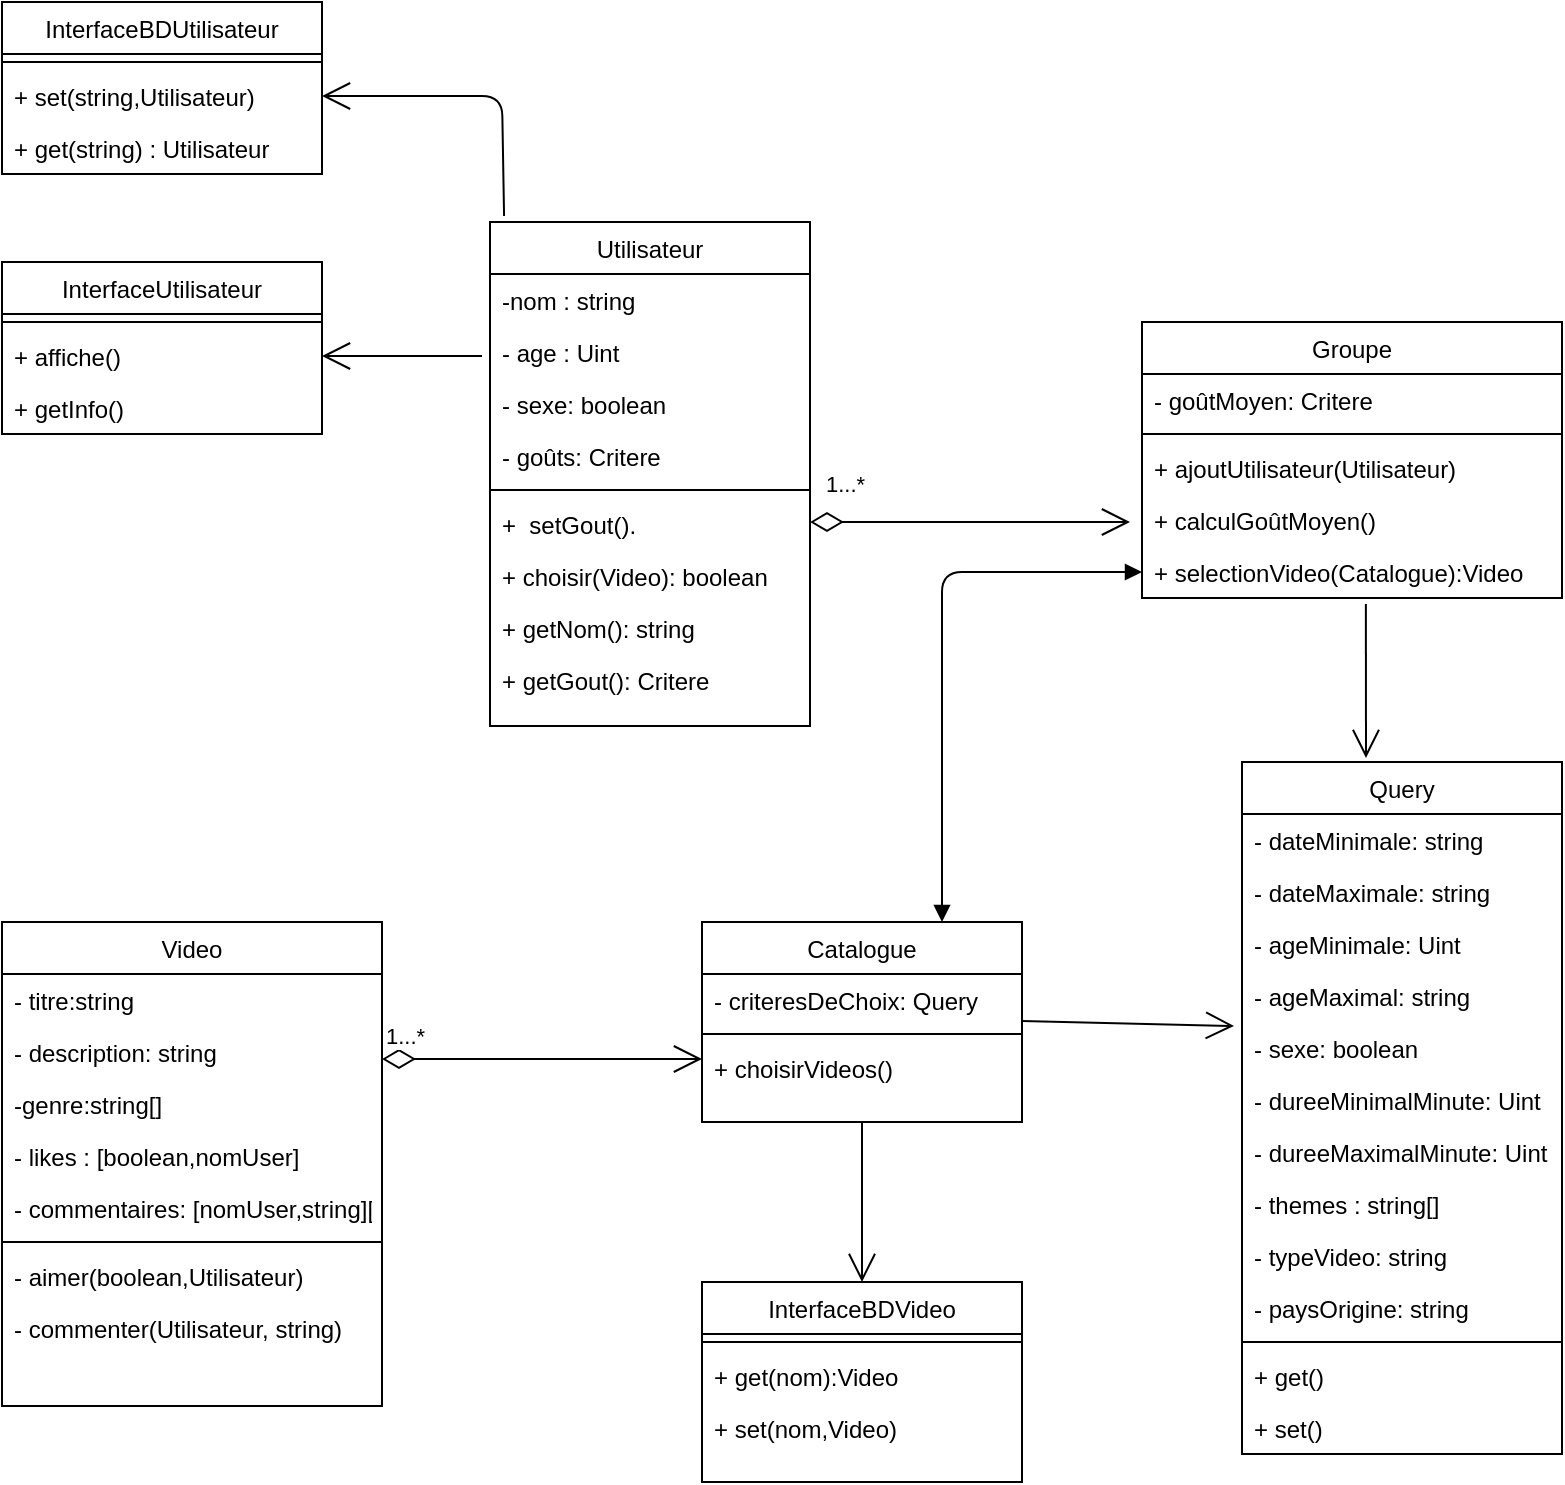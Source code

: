 <mxfile version="14.4.8" type="device"><diagram id="C5RBs43oDa-KdzZeNtuy" name="Page-1"><mxGraphModel dx="460" dy="762" grid="1" gridSize="10" guides="1" tooltips="1" connect="1" arrows="1" fold="1" page="1" pageScale="1" pageWidth="827" pageHeight="1169" math="0" shadow="0"><root><mxCell id="WIyWlLk6GJQsqaUBKTNV-0"/><mxCell id="WIyWlLk6GJQsqaUBKTNV-1" parent="WIyWlLk6GJQsqaUBKTNV-0"/><mxCell id="zkfFHV4jXpPFQw0GAbJ--0" value="Utilisateur" style="swimlane;fontStyle=0;align=center;verticalAlign=top;childLayout=stackLayout;horizontal=1;startSize=26;horizontalStack=0;resizeParent=1;resizeLast=0;collapsible=1;marginBottom=0;rounded=0;shadow=0;strokeWidth=1;" parent="WIyWlLk6GJQsqaUBKTNV-1" vertex="1"><mxGeometry x="254" y="170" width="160" height="252" as="geometry"><mxRectangle x="230" y="140" width="160" height="26" as="alternateBounds"/></mxGeometry></mxCell><mxCell id="zkfFHV4jXpPFQw0GAbJ--1" value="-nom : string" style="text;align=left;verticalAlign=top;spacingLeft=4;spacingRight=4;overflow=hidden;rotatable=0;points=[[0,0.5],[1,0.5]];portConstraint=eastwest;" parent="zkfFHV4jXpPFQw0GAbJ--0" vertex="1"><mxGeometry y="26" width="160" height="26" as="geometry"/></mxCell><mxCell id="zkfFHV4jXpPFQw0GAbJ--2" value="- age : Uint" style="text;align=left;verticalAlign=top;spacingLeft=4;spacingRight=4;overflow=hidden;rotatable=0;points=[[0,0.5],[1,0.5]];portConstraint=eastwest;rounded=0;shadow=0;html=0;" parent="zkfFHV4jXpPFQw0GAbJ--0" vertex="1"><mxGeometry y="52" width="160" height="26" as="geometry"/></mxCell><mxCell id="zkfFHV4jXpPFQw0GAbJ--3" value="- sexe: boolean" style="text;align=left;verticalAlign=top;spacingLeft=4;spacingRight=4;overflow=hidden;rotatable=0;points=[[0,0.5],[1,0.5]];portConstraint=eastwest;rounded=0;shadow=0;html=0;" parent="zkfFHV4jXpPFQw0GAbJ--0" vertex="1"><mxGeometry y="78" width="160" height="26" as="geometry"/></mxCell><mxCell id="zkfFHV4jXpPFQw0GAbJ--5" value="- goûts: Critere" style="text;align=left;verticalAlign=top;spacingLeft=4;spacingRight=4;overflow=hidden;rotatable=0;points=[[0,0.5],[1,0.5]];portConstraint=eastwest;" parent="zkfFHV4jXpPFQw0GAbJ--0" vertex="1"><mxGeometry y="104" width="160" height="26" as="geometry"/></mxCell><mxCell id="zkfFHV4jXpPFQw0GAbJ--4" value="" style="line;html=1;strokeWidth=1;align=left;verticalAlign=middle;spacingTop=-1;spacingLeft=3;spacingRight=3;rotatable=0;labelPosition=right;points=[];portConstraint=eastwest;" parent="zkfFHV4jXpPFQw0GAbJ--0" vertex="1"><mxGeometry y="130" width="160" height="8" as="geometry"/></mxCell><mxCell id="kzsYZzYg0mM8SWOb6CNm-0" value="+  setGout()." style="text;align=left;verticalAlign=top;spacingLeft=4;spacingRight=4;overflow=hidden;rotatable=0;points=[[0,0.5],[1,0.5]];portConstraint=eastwest;rounded=0;shadow=0;html=0;" parent="zkfFHV4jXpPFQw0GAbJ--0" vertex="1"><mxGeometry y="138" width="160" height="26" as="geometry"/></mxCell><mxCell id="kzsYZzYg0mM8SWOb6CNm-1" value="+ choisir(Video): boolean" style="text;align=left;verticalAlign=top;spacingLeft=4;spacingRight=4;overflow=hidden;rotatable=0;points=[[0,0.5],[1,0.5]];portConstraint=eastwest;rounded=0;shadow=0;html=0;" parent="zkfFHV4jXpPFQw0GAbJ--0" vertex="1"><mxGeometry y="164" width="160" height="26" as="geometry"/></mxCell><mxCell id="kzsYZzYg0mM8SWOb6CNm-2" value="+ getNom(): string" style="text;align=left;verticalAlign=top;spacingLeft=4;spacingRight=4;overflow=hidden;rotatable=0;points=[[0,0.5],[1,0.5]];portConstraint=eastwest;rounded=0;shadow=0;html=0;" parent="zkfFHV4jXpPFQw0GAbJ--0" vertex="1"><mxGeometry y="190" width="160" height="26" as="geometry"/></mxCell><mxCell id="kzsYZzYg0mM8SWOb6CNm-3" value="+ getGout(): Critere" style="text;align=left;verticalAlign=top;spacingLeft=4;spacingRight=4;overflow=hidden;rotatable=0;points=[[0,0.5],[1,0.5]];portConstraint=eastwest;rounded=0;shadow=0;html=0;" parent="zkfFHV4jXpPFQw0GAbJ--0" vertex="1"><mxGeometry y="216" width="160" height="26" as="geometry"/></mxCell><mxCell id="zkfFHV4jXpPFQw0GAbJ--6" value="Video" style="swimlane;fontStyle=0;align=center;verticalAlign=top;childLayout=stackLayout;horizontal=1;startSize=26;horizontalStack=0;resizeParent=1;resizeLast=0;collapsible=1;marginBottom=0;rounded=0;shadow=0;strokeWidth=1;" parent="WIyWlLk6GJQsqaUBKTNV-1" vertex="1"><mxGeometry x="10" y="520" width="190" height="242" as="geometry"><mxRectangle x="130" y="380" width="160" height="26" as="alternateBounds"/></mxGeometry></mxCell><mxCell id="zkfFHV4jXpPFQw0GAbJ--7" value="- titre:string" style="text;align=left;verticalAlign=top;spacingLeft=4;spacingRight=4;overflow=hidden;rotatable=0;points=[[0,0.5],[1,0.5]];portConstraint=eastwest;" parent="zkfFHV4jXpPFQw0GAbJ--6" vertex="1"><mxGeometry y="26" width="190" height="26" as="geometry"/></mxCell><mxCell id="zkfFHV4jXpPFQw0GAbJ--8" value="- description: string" style="text;align=left;verticalAlign=top;spacingLeft=4;spacingRight=4;overflow=hidden;rotatable=0;points=[[0,0.5],[1,0.5]];portConstraint=eastwest;rounded=0;shadow=0;html=0;" parent="zkfFHV4jXpPFQw0GAbJ--6" vertex="1"><mxGeometry y="52" width="190" height="26" as="geometry"/></mxCell><mxCell id="kzsYZzYg0mM8SWOb6CNm-44" value="-genre:string[]" style="text;align=left;verticalAlign=top;spacingLeft=4;spacingRight=4;overflow=hidden;rotatable=0;points=[[0,0.5],[1,0.5]];portConstraint=eastwest;rounded=0;shadow=0;html=0;" parent="zkfFHV4jXpPFQw0GAbJ--6" vertex="1"><mxGeometry y="78" width="190" height="26" as="geometry"/></mxCell><mxCell id="zkfFHV4jXpPFQw0GAbJ--10" value="- likes : [boolean,nomUser]" style="text;align=left;verticalAlign=top;spacingLeft=4;spacingRight=4;overflow=hidden;rotatable=0;points=[[0,0.5],[1,0.5]];portConstraint=eastwest;fontStyle=0" parent="zkfFHV4jXpPFQw0GAbJ--6" vertex="1"><mxGeometry y="104" width="190" height="26" as="geometry"/></mxCell><mxCell id="kzsYZzYg0mM8SWOb6CNm-42" value="- commentaires: [nomUser,string][]" style="text;align=left;verticalAlign=top;spacingLeft=4;spacingRight=4;overflow=hidden;rotatable=0;points=[[0,0.5],[1,0.5]];portConstraint=eastwest;rounded=0;shadow=0;html=0;" parent="zkfFHV4jXpPFQw0GAbJ--6" vertex="1"><mxGeometry y="130" width="190" height="26" as="geometry"/></mxCell><mxCell id="zkfFHV4jXpPFQw0GAbJ--9" value="" style="line;html=1;strokeWidth=1;align=left;verticalAlign=middle;spacingTop=-1;spacingLeft=3;spacingRight=3;rotatable=0;labelPosition=right;points=[];portConstraint=eastwest;" parent="zkfFHV4jXpPFQw0GAbJ--6" vertex="1"><mxGeometry y="156" width="190" height="8" as="geometry"/></mxCell><mxCell id="kzsYZzYg0mM8SWOb6CNm-43" value="- aimer(boolean,Utilisateur)" style="text;align=left;verticalAlign=top;spacingLeft=4;spacingRight=4;overflow=hidden;rotatable=0;points=[[0,0.5],[1,0.5]];portConstraint=eastwest;rounded=0;shadow=0;html=0;" parent="zkfFHV4jXpPFQw0GAbJ--6" vertex="1"><mxGeometry y="164" width="190" height="26" as="geometry"/></mxCell><mxCell id="kzsYZzYg0mM8SWOb6CNm-45" value="- commenter(Utilisateur, string)" style="text;align=left;verticalAlign=top;spacingLeft=4;spacingRight=4;overflow=hidden;rotatable=0;points=[[0,0.5],[1,0.5]];portConstraint=eastwest;rounded=0;shadow=0;html=0;" parent="zkfFHV4jXpPFQw0GAbJ--6" vertex="1"><mxGeometry y="190" width="190" height="26" as="geometry"/></mxCell><mxCell id="zkfFHV4jXpPFQw0GAbJ--13" value="Query" style="swimlane;fontStyle=0;align=center;verticalAlign=top;childLayout=stackLayout;horizontal=1;startSize=26;horizontalStack=0;resizeParent=1;resizeLast=0;collapsible=1;marginBottom=0;rounded=0;shadow=0;strokeWidth=1;" parent="WIyWlLk6GJQsqaUBKTNV-1" vertex="1"><mxGeometry x="630" y="440" width="160" height="346" as="geometry"><mxRectangle x="340" y="380" width="170" height="26" as="alternateBounds"/></mxGeometry></mxCell><mxCell id="zkfFHV4jXpPFQw0GAbJ--14" value="- dateMinimale: string" style="text;align=left;verticalAlign=top;spacingLeft=4;spacingRight=4;overflow=hidden;rotatable=0;points=[[0,0.5],[1,0.5]];portConstraint=eastwest;" parent="zkfFHV4jXpPFQw0GAbJ--13" vertex="1"><mxGeometry y="26" width="160" height="26" as="geometry"/></mxCell><mxCell id="kzsYZzYg0mM8SWOb6CNm-25" value="- dateMaximale: string" style="text;align=left;verticalAlign=top;spacingLeft=4;spacingRight=4;overflow=hidden;rotatable=0;points=[[0,0.5],[1,0.5]];portConstraint=eastwest;" parent="zkfFHV4jXpPFQw0GAbJ--13" vertex="1"><mxGeometry y="52" width="160" height="26" as="geometry"/></mxCell><mxCell id="kzsYZzYg0mM8SWOb6CNm-26" value="- ageMinimale: Uint" style="text;align=left;verticalAlign=top;spacingLeft=4;spacingRight=4;overflow=hidden;rotatable=0;points=[[0,0.5],[1,0.5]];portConstraint=eastwest;" parent="zkfFHV4jXpPFQw0GAbJ--13" vertex="1"><mxGeometry y="78" width="160" height="26" as="geometry"/></mxCell><mxCell id="kzsYZzYg0mM8SWOb6CNm-27" value="- ageMaximal: string" style="text;align=left;verticalAlign=top;spacingLeft=4;spacingRight=4;overflow=hidden;rotatable=0;points=[[0,0.5],[1,0.5]];portConstraint=eastwest;" parent="zkfFHV4jXpPFQw0GAbJ--13" vertex="1"><mxGeometry y="104" width="160" height="26" as="geometry"/></mxCell><mxCell id="kzsYZzYg0mM8SWOb6CNm-28" value="- sexe: boolean" style="text;align=left;verticalAlign=top;spacingLeft=4;spacingRight=4;overflow=hidden;rotatable=0;points=[[0,0.5],[1,0.5]];portConstraint=eastwest;" parent="zkfFHV4jXpPFQw0GAbJ--13" vertex="1"><mxGeometry y="130" width="160" height="26" as="geometry"/></mxCell><mxCell id="kzsYZzYg0mM8SWOb6CNm-29" value="- dureeMinimalMinute: Uint" style="text;align=left;verticalAlign=top;spacingLeft=4;spacingRight=4;overflow=hidden;rotatable=0;points=[[0,0.5],[1,0.5]];portConstraint=eastwest;" parent="zkfFHV4jXpPFQw0GAbJ--13" vertex="1"><mxGeometry y="156" width="160" height="26" as="geometry"/></mxCell><mxCell id="kzsYZzYg0mM8SWOb6CNm-30" value="- dureeMaximalMinute: Uint" style="text;align=left;verticalAlign=top;spacingLeft=4;spacingRight=4;overflow=hidden;rotatable=0;points=[[0,0.5],[1,0.5]];portConstraint=eastwest;" parent="zkfFHV4jXpPFQw0GAbJ--13" vertex="1"><mxGeometry y="182" width="160" height="26" as="geometry"/></mxCell><mxCell id="kzsYZzYg0mM8SWOb6CNm-31" value="- themes : string[] " style="text;align=left;verticalAlign=top;spacingLeft=4;spacingRight=4;overflow=hidden;rotatable=0;points=[[0,0.5],[1,0.5]];portConstraint=eastwest;" parent="zkfFHV4jXpPFQw0GAbJ--13" vertex="1"><mxGeometry y="208" width="160" height="26" as="geometry"/></mxCell><mxCell id="kzsYZzYg0mM8SWOb6CNm-46" value="- typeVideo: string" style="text;align=left;verticalAlign=top;spacingLeft=4;spacingRight=4;overflow=hidden;rotatable=0;points=[[0,0.5],[1,0.5]];portConstraint=eastwest;" parent="zkfFHV4jXpPFQw0GAbJ--13" vertex="1"><mxGeometry y="234" width="160" height="26" as="geometry"/></mxCell><mxCell id="kzsYZzYg0mM8SWOb6CNm-47" value="- paysOrigine: string" style="text;align=left;verticalAlign=top;spacingLeft=4;spacingRight=4;overflow=hidden;rotatable=0;points=[[0,0.5],[1,0.5]];portConstraint=eastwest;" parent="zkfFHV4jXpPFQw0GAbJ--13" vertex="1"><mxGeometry y="260" width="160" height="26" as="geometry"/></mxCell><mxCell id="zkfFHV4jXpPFQw0GAbJ--15" value="" style="line;html=1;strokeWidth=1;align=left;verticalAlign=middle;spacingTop=-1;spacingLeft=3;spacingRight=3;rotatable=0;labelPosition=right;points=[];portConstraint=eastwest;" parent="zkfFHV4jXpPFQw0GAbJ--13" vertex="1"><mxGeometry y="286" width="160" height="8" as="geometry"/></mxCell><mxCell id="kzsYZzYg0mM8SWOb6CNm-34" value="+ get()" style="text;align=left;verticalAlign=top;spacingLeft=4;spacingRight=4;overflow=hidden;rotatable=0;points=[[0,0.5],[1,0.5]];portConstraint=eastwest;" parent="zkfFHV4jXpPFQw0GAbJ--13" vertex="1"><mxGeometry y="294" width="160" height="26" as="geometry"/></mxCell><mxCell id="kzsYZzYg0mM8SWOb6CNm-35" value="+ set()" style="text;align=left;verticalAlign=top;spacingLeft=4;spacingRight=4;overflow=hidden;rotatable=0;points=[[0,0.5],[1,0.5]];portConstraint=eastwest;" parent="zkfFHV4jXpPFQw0GAbJ--13" vertex="1"><mxGeometry y="320" width="160" height="26" as="geometry"/></mxCell><mxCell id="zkfFHV4jXpPFQw0GAbJ--17" value="Groupe" style="swimlane;fontStyle=0;align=center;verticalAlign=top;childLayout=stackLayout;horizontal=1;startSize=26;horizontalStack=0;resizeParent=1;resizeLast=0;collapsible=1;marginBottom=0;rounded=0;shadow=0;strokeWidth=1;" parent="WIyWlLk6GJQsqaUBKTNV-1" vertex="1"><mxGeometry x="580" y="220" width="210" height="138" as="geometry"><mxRectangle x="550" y="140" width="160" height="26" as="alternateBounds"/></mxGeometry></mxCell><mxCell id="zkfFHV4jXpPFQw0GAbJ--18" value="- goûtMoyen: Critere" style="text;align=left;verticalAlign=top;spacingLeft=4;spacingRight=4;overflow=hidden;rotatable=0;points=[[0,0.5],[1,0.5]];portConstraint=eastwest;" parent="zkfFHV4jXpPFQw0GAbJ--17" vertex="1"><mxGeometry y="26" width="210" height="26" as="geometry"/></mxCell><mxCell id="zkfFHV4jXpPFQw0GAbJ--23" value="" style="line;html=1;strokeWidth=1;align=left;verticalAlign=middle;spacingTop=-1;spacingLeft=3;spacingRight=3;rotatable=0;labelPosition=right;points=[];portConstraint=eastwest;" parent="zkfFHV4jXpPFQw0GAbJ--17" vertex="1"><mxGeometry y="52" width="210" height="8" as="geometry"/></mxCell><mxCell id="zkfFHV4jXpPFQw0GAbJ--25" value="+ ajoutUtilisateur(Utilisateur)" style="text;align=left;verticalAlign=top;spacingLeft=4;spacingRight=4;overflow=hidden;rotatable=0;points=[[0,0.5],[1,0.5]];portConstraint=eastwest;" parent="zkfFHV4jXpPFQw0GAbJ--17" vertex="1"><mxGeometry y="60" width="210" height="26" as="geometry"/></mxCell><mxCell id="kzsYZzYg0mM8SWOb6CNm-23" value="+ calculGoûtMoyen()" style="text;align=left;verticalAlign=top;spacingLeft=4;spacingRight=4;overflow=hidden;rotatable=0;points=[[0,0.5],[1,0.5]];portConstraint=eastwest;" parent="zkfFHV4jXpPFQw0GAbJ--17" vertex="1"><mxGeometry y="86" width="210" height="26" as="geometry"/></mxCell><mxCell id="kzsYZzYg0mM8SWOb6CNm-24" value="+ selectionVideo(Catalogue):Video" style="text;align=left;verticalAlign=top;spacingLeft=4;spacingRight=4;overflow=hidden;rotatable=0;points=[[0,0.5],[1,0.5]];portConstraint=eastwest;" parent="zkfFHV4jXpPFQw0GAbJ--17" vertex="1"><mxGeometry y="112" width="210" height="26" as="geometry"/></mxCell><mxCell id="kzsYZzYg0mM8SWOb6CNm-4" value="InterfaceUtilisateur" style="swimlane;fontStyle=0;align=center;verticalAlign=top;childLayout=stackLayout;horizontal=1;startSize=26;horizontalStack=0;resizeParent=1;resizeLast=0;collapsible=1;marginBottom=0;rounded=0;shadow=0;strokeWidth=1;" parent="WIyWlLk6GJQsqaUBKTNV-1" vertex="1"><mxGeometry x="10" y="190" width="160" height="86" as="geometry"><mxRectangle x="230" y="140" width="160" height="26" as="alternateBounds"/></mxGeometry></mxCell><mxCell id="kzsYZzYg0mM8SWOb6CNm-9" value="" style="line;html=1;strokeWidth=1;align=left;verticalAlign=middle;spacingTop=-1;spacingLeft=3;spacingRight=3;rotatable=0;labelPosition=right;points=[];portConstraint=eastwest;" parent="kzsYZzYg0mM8SWOb6CNm-4" vertex="1"><mxGeometry y="26" width="160" height="8" as="geometry"/></mxCell><mxCell id="kzsYZzYg0mM8SWOb6CNm-11" value="+ affiche()" style="text;align=left;verticalAlign=top;spacingLeft=4;spacingRight=4;overflow=hidden;rotatable=0;points=[[0,0.5],[1,0.5]];portConstraint=eastwest;rounded=0;shadow=0;html=0;" parent="kzsYZzYg0mM8SWOb6CNm-4" vertex="1"><mxGeometry y="34" width="160" height="26" as="geometry"/></mxCell><mxCell id="kzsYZzYg0mM8SWOb6CNm-14" value="+ getInfo()" style="text;align=left;verticalAlign=top;spacingLeft=4;spacingRight=4;overflow=hidden;rotatable=0;points=[[0,0.5],[1,0.5]];portConstraint=eastwest;rounded=0;shadow=0;html=0;" parent="kzsYZzYg0mM8SWOb6CNm-4" vertex="1"><mxGeometry y="60" width="160" height="26" as="geometry"/></mxCell><mxCell id="kzsYZzYg0mM8SWOb6CNm-17" value="InterfaceBDUtilisateur" style="swimlane;fontStyle=0;align=center;verticalAlign=top;childLayout=stackLayout;horizontal=1;startSize=26;horizontalStack=0;resizeParent=1;resizeLast=0;collapsible=1;marginBottom=0;rounded=0;shadow=0;strokeWidth=1;" parent="WIyWlLk6GJQsqaUBKTNV-1" vertex="1"><mxGeometry x="10" y="60" width="160" height="86" as="geometry"><mxRectangle x="230" y="140" width="160" height="26" as="alternateBounds"/></mxGeometry></mxCell><mxCell id="kzsYZzYg0mM8SWOb6CNm-18" value="" style="line;html=1;strokeWidth=1;align=left;verticalAlign=middle;spacingTop=-1;spacingLeft=3;spacingRight=3;rotatable=0;labelPosition=right;points=[];portConstraint=eastwest;" parent="kzsYZzYg0mM8SWOb6CNm-17" vertex="1"><mxGeometry y="26" width="160" height="8" as="geometry"/></mxCell><mxCell id="kzsYZzYg0mM8SWOb6CNm-19" value="+ set(string,Utilisateur)" style="text;align=left;verticalAlign=top;spacingLeft=4;spacingRight=4;overflow=hidden;rotatable=0;points=[[0,0.5],[1,0.5]];portConstraint=eastwest;rounded=0;shadow=0;html=0;" parent="kzsYZzYg0mM8SWOb6CNm-17" vertex="1"><mxGeometry y="34" width="160" height="26" as="geometry"/></mxCell><mxCell id="kzsYZzYg0mM8SWOb6CNm-20" value="+ get(string) : Utilisateur" style="text;align=left;verticalAlign=top;spacingLeft=4;spacingRight=4;overflow=hidden;rotatable=0;points=[[0,0.5],[1,0.5]];portConstraint=eastwest;rounded=0;shadow=0;html=0;" parent="kzsYZzYg0mM8SWOb6CNm-17" vertex="1"><mxGeometry y="60" width="160" height="26" as="geometry"/></mxCell><mxCell id="kzsYZzYg0mM8SWOb6CNm-22" value="1...*" style="endArrow=open;html=1;endSize=12;startArrow=diamondThin;startSize=14;startFill=0;edgeStyle=orthogonalEdgeStyle;align=left;verticalAlign=bottom;" parent="WIyWlLk6GJQsqaUBKTNV-1" edge="1"><mxGeometry x="-0.925" y="10" relative="1" as="geometry"><mxPoint x="414" y="320" as="sourcePoint"/><mxPoint x="574" y="320" as="targetPoint"/><mxPoint as="offset"/></mxGeometry></mxCell><mxCell id="kzsYZzYg0mM8SWOb6CNm-36" value="Catalogue" style="swimlane;fontStyle=0;align=center;verticalAlign=top;childLayout=stackLayout;horizontal=1;startSize=26;horizontalStack=0;resizeParent=1;resizeLast=0;collapsible=1;marginBottom=0;rounded=0;shadow=0;strokeWidth=1;" parent="WIyWlLk6GJQsqaUBKTNV-1" vertex="1"><mxGeometry x="360" y="520" width="160" height="100" as="geometry"><mxRectangle x="130" y="380" width="160" height="26" as="alternateBounds"/></mxGeometry></mxCell><mxCell id="kzsYZzYg0mM8SWOb6CNm-37" value="- criteresDeChoix: Query" style="text;align=left;verticalAlign=top;spacingLeft=4;spacingRight=4;overflow=hidden;rotatable=0;points=[[0,0.5],[1,0.5]];portConstraint=eastwest;" parent="kzsYZzYg0mM8SWOb6CNm-36" vertex="1"><mxGeometry y="26" width="160" height="26" as="geometry"/></mxCell><mxCell id="kzsYZzYg0mM8SWOb6CNm-39" value="" style="line;html=1;strokeWidth=1;align=left;verticalAlign=middle;spacingTop=-1;spacingLeft=3;spacingRight=3;rotatable=0;labelPosition=right;points=[];portConstraint=eastwest;" parent="kzsYZzYg0mM8SWOb6CNm-36" vertex="1"><mxGeometry y="52" width="160" height="8" as="geometry"/></mxCell><mxCell id="kzsYZzYg0mM8SWOb6CNm-40" value="+ choisirVideos()" style="text;align=left;verticalAlign=top;spacingLeft=4;spacingRight=4;overflow=hidden;rotatable=0;points=[[0,0.5],[1,0.5]];portConstraint=eastwest;fontStyle=0" parent="kzsYZzYg0mM8SWOb6CNm-36" vertex="1"><mxGeometry y="60" width="160" height="26" as="geometry"/></mxCell><mxCell id="kzsYZzYg0mM8SWOb6CNm-48" value="1...*" style="endArrow=open;html=1;endSize=12;startArrow=diamondThin;startSize=14;startFill=0;edgeStyle=orthogonalEdgeStyle;align=left;verticalAlign=bottom;labelPosition=right;verticalLabelPosition=top;" parent="WIyWlLk6GJQsqaUBKTNV-1" edge="1"><mxGeometry x="-1" y="3" relative="1" as="geometry"><mxPoint x="200" y="588.5" as="sourcePoint"/><mxPoint x="360" y="588.5" as="targetPoint"/></mxGeometry></mxCell><mxCell id="kzsYZzYg0mM8SWOb6CNm-49" value="InterfaceBDVideo" style="swimlane;fontStyle=0;align=center;verticalAlign=top;childLayout=stackLayout;horizontal=1;startSize=26;horizontalStack=0;resizeParent=1;resizeLast=0;collapsible=1;marginBottom=0;rounded=0;shadow=0;strokeWidth=1;" parent="WIyWlLk6GJQsqaUBKTNV-1" vertex="1"><mxGeometry x="360" y="700" width="160" height="100" as="geometry"><mxRectangle x="130" y="380" width="160" height="26" as="alternateBounds"/></mxGeometry></mxCell><mxCell id="kzsYZzYg0mM8SWOb6CNm-51" value="" style="line;html=1;strokeWidth=1;align=left;verticalAlign=middle;spacingTop=-1;spacingLeft=3;spacingRight=3;rotatable=0;labelPosition=right;points=[];portConstraint=eastwest;" parent="kzsYZzYg0mM8SWOb6CNm-49" vertex="1"><mxGeometry y="26" width="160" height="8" as="geometry"/></mxCell><mxCell id="kzsYZzYg0mM8SWOb6CNm-52" value="+ get(nom):Video" style="text;align=left;verticalAlign=top;spacingLeft=4;spacingRight=4;overflow=hidden;rotatable=0;points=[[0,0.5],[1,0.5]];portConstraint=eastwest;fontStyle=0" parent="kzsYZzYg0mM8SWOb6CNm-49" vertex="1"><mxGeometry y="34" width="160" height="26" as="geometry"/></mxCell><mxCell id="kzsYZzYg0mM8SWOb6CNm-53" value="+ set(nom,Video)" style="text;align=left;verticalAlign=top;spacingLeft=4;spacingRight=4;overflow=hidden;rotatable=0;points=[[0,0.5],[1,0.5]];portConstraint=eastwest;fontStyle=0" parent="kzsYZzYg0mM8SWOb6CNm-49" vertex="1"><mxGeometry y="60" width="160" height="26" as="geometry"/></mxCell><mxCell id="kzsYZzYg0mM8SWOb6CNm-59" value="" style="endArrow=open;endFill=1;endSize=12;html=1;entryX=1;entryY=0.5;entryDx=0;entryDy=0;" parent="WIyWlLk6GJQsqaUBKTNV-1" target="kzsYZzYg0mM8SWOb6CNm-11" edge="1"><mxGeometry width="160" relative="1" as="geometry"><mxPoint x="250" y="237" as="sourcePoint"/><mxPoint x="240" y="330" as="targetPoint"/></mxGeometry></mxCell><mxCell id="kzsYZzYg0mM8SWOb6CNm-60" value="" style="endArrow=open;endFill=1;endSize=12;html=1;entryX=1;entryY=0.5;entryDx=0;entryDy=0;exitX=0.044;exitY=-0.012;exitDx=0;exitDy=0;exitPerimeter=0;" parent="WIyWlLk6GJQsqaUBKTNV-1" source="zkfFHV4jXpPFQw0GAbJ--0" target="kzsYZzYg0mM8SWOb6CNm-19" edge="1"><mxGeometry width="160" relative="1" as="geometry"><mxPoint x="260" y="160" as="sourcePoint"/><mxPoint x="370" y="100" as="targetPoint"/><Array as="points"><mxPoint x="260" y="107"/></Array></mxGeometry></mxCell><mxCell id="kzsYZzYg0mM8SWOb6CNm-61" value="" style="endArrow=open;endFill=1;endSize=12;html=1;exitX=0.5;exitY=1;exitDx=0;exitDy=0;entryX=0.5;entryY=0;entryDx=0;entryDy=0;" parent="WIyWlLk6GJQsqaUBKTNV-1" source="kzsYZzYg0mM8SWOb6CNm-36" target="kzsYZzYg0mM8SWOb6CNm-49" edge="1"><mxGeometry width="160" relative="1" as="geometry"><mxPoint x="360" y="660" as="sourcePoint"/><mxPoint x="520" y="660" as="targetPoint"/></mxGeometry></mxCell><mxCell id="kzsYZzYg0mM8SWOb6CNm-62" value="" style="endArrow=block;startArrow=block;endFill=1;startFill=1;html=1;entryX=0;entryY=0.5;entryDx=0;entryDy=0;exitX=0.75;exitY=0;exitDx=0;exitDy=0;" parent="WIyWlLk6GJQsqaUBKTNV-1" source="kzsYZzYg0mM8SWOb6CNm-36" target="kzsYZzYg0mM8SWOb6CNm-24" edge="1"><mxGeometry width="160" relative="1" as="geometry"><mxPoint x="440" y="440" as="sourcePoint"/><mxPoint x="600" y="440" as="targetPoint"/><Array as="points"><mxPoint x="480" y="345"/></Array></mxGeometry></mxCell><mxCell id="oPZvo78DllWem0UJV9-h-3" value="" style="endArrow=open;endFill=1;endSize=12;html=1;entryX=-0.025;entryY=0.077;entryDx=0;entryDy=0;entryPerimeter=0;" parent="WIyWlLk6GJQsqaUBKTNV-1" target="kzsYZzYg0mM8SWOb6CNm-28" edge="1"><mxGeometry width="160" relative="1" as="geometry"><mxPoint x="520" y="569.5" as="sourcePoint"/><mxPoint x="620" y="570" as="targetPoint"/></mxGeometry></mxCell><mxCell id="oPZvo78DllWem0UJV9-h-5" value="" style="endArrow=open;endFill=1;endSize=12;html=1;exitX=0.533;exitY=1.115;exitDx=0;exitDy=0;exitPerimeter=0;" parent="WIyWlLk6GJQsqaUBKTNV-1" source="kzsYZzYg0mM8SWOb6CNm-24" edge="1"><mxGeometry width="160" relative="1" as="geometry"><mxPoint x="630" y="410" as="sourcePoint"/><mxPoint x="692" y="438" as="targetPoint"/></mxGeometry></mxCell></root></mxGraphModel></diagram></mxfile>
